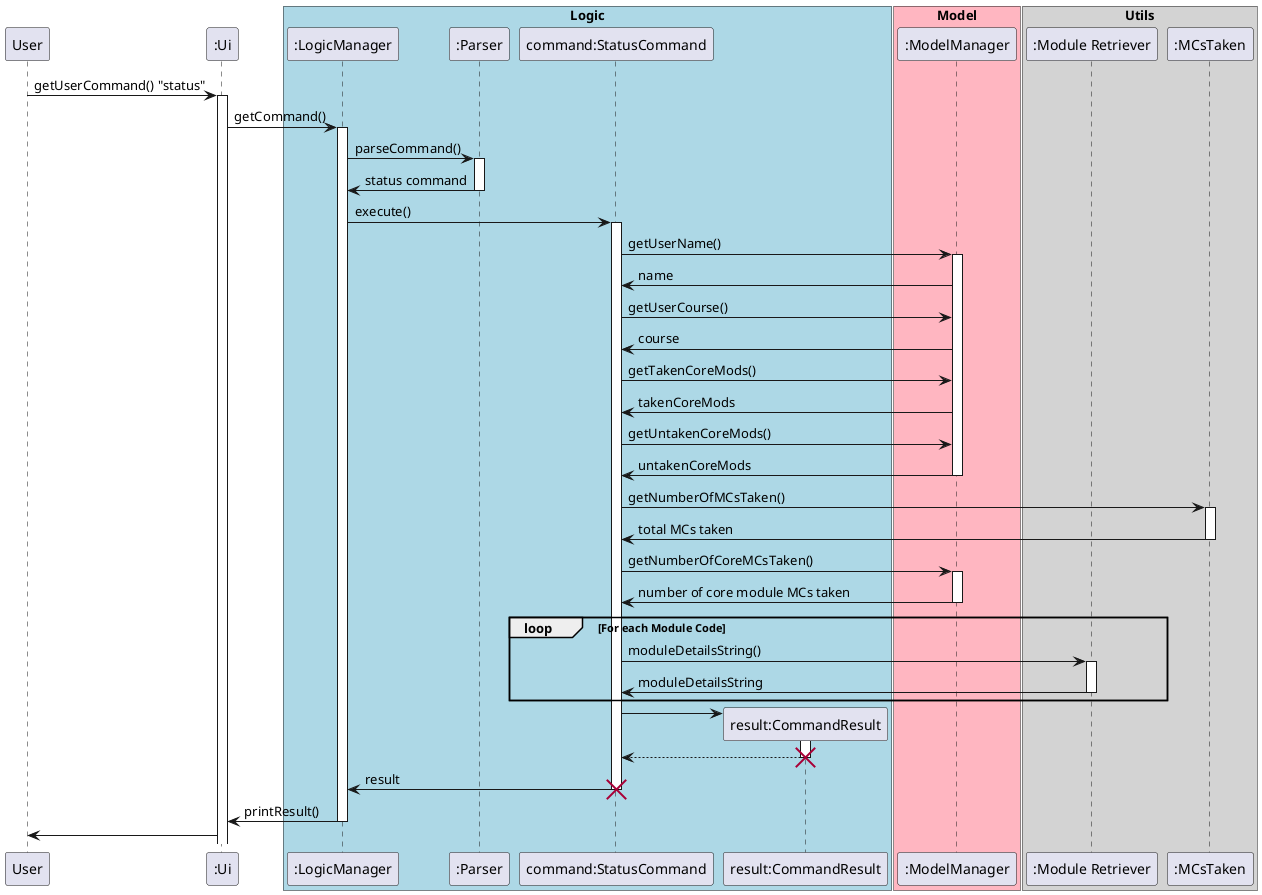 @startuml
participant User
participant ":Ui" as Ui

box "Logic" #LightBlue
participant ":LogicManager" as LogicManager
participant ":Parser" as Parser
participant "command:StatusCommand" as StatusCommand
participant "result:CommandResult" as CommandResult
end box

box "Model" #LightPink
participant ":ModelManager" as ModelManager
end box

box "Utils" #LightGrey
participant ":Module Retriever" as ModuleRetriever
participant ":MCsTaken" as MCsTaken
end box

User -> Ui: getUserCommand() "status"
activate Ui

Ui -> LogicManager: getCommand()
activate LogicManager

LogicManager -> Parser: parseCommand()
activate Parser
Parser -> LogicManager: status command
deactivate Parser

LogicManager -> "StatusCommand" : execute()
activate "StatusCommand"

"StatusCommand" -> ModelManager: getUserName()
activate ModelManager
ModelManager -> "StatusCommand": name
"StatusCommand" -> ModelManager: getUserCourse()
ModelManager -> "StatusCommand": course
"StatusCommand" -> ModelManager: getTakenCoreMods()
ModelManager -> "StatusCommand": takenCoreMods
"StatusCommand" -> ModelManager: getUntakenCoreMods()
ModelManager -> "StatusCommand": untakenCoreMods
deactivate ModelManager


"StatusCommand" -> MCsTaken: getNumberOfMCsTaken()
activate MCsTaken
MCsTaken -> "StatusCommand": total MCs taken
deactivate MCsTaken

"StatusCommand" -> ModelManager: getNumberOfCoreMCsTaken()
activate ModelManager
ModelManager -> "StatusCommand": number of core module MCs taken
deactivate ModelManager

loop For each Module Code
    "StatusCommand" -> ModuleRetriever: moduleDetailsString()
    activate ModuleRetriever
    ModuleRetriever -> "StatusCommand": moduleDetailsString
    deactivate ModuleRetriever
end


create CommandResult
"StatusCommand" -> CommandResult
activate CommandResult
CommandResult --> "StatusCommand"
deactivate CommandResult
destroy CommandResult

"StatusCommand" -> LogicManager: result
deactivate "StatusCommand"
destroy "StatusCommand"

LogicManager -> Ui: printResult()
deactivate "LogicManager"


Ui -> User

@enduml

